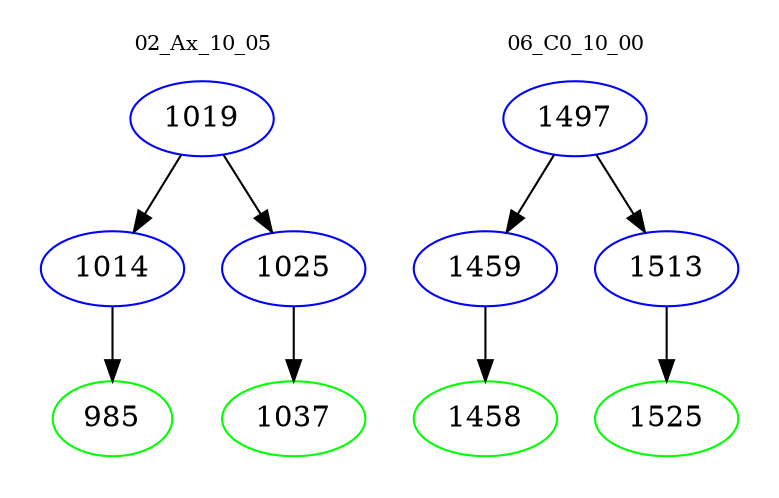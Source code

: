 digraph{
subgraph cluster_0 {
color = white
label = "02_Ax_10_05";
fontsize=10;
T0_1019 [label="1019", color="blue"]
T0_1019 -> T0_1014 [color="black"]
T0_1014 [label="1014", color="blue"]
T0_1014 -> T0_985 [color="black"]
T0_985 [label="985", color="green"]
T0_1019 -> T0_1025 [color="black"]
T0_1025 [label="1025", color="blue"]
T0_1025 -> T0_1037 [color="black"]
T0_1037 [label="1037", color="green"]
}
subgraph cluster_1 {
color = white
label = "06_C0_10_00";
fontsize=10;
T1_1497 [label="1497", color="blue"]
T1_1497 -> T1_1459 [color="black"]
T1_1459 [label="1459", color="blue"]
T1_1459 -> T1_1458 [color="black"]
T1_1458 [label="1458", color="green"]
T1_1497 -> T1_1513 [color="black"]
T1_1513 [label="1513", color="blue"]
T1_1513 -> T1_1525 [color="black"]
T1_1525 [label="1525", color="green"]
}
}
